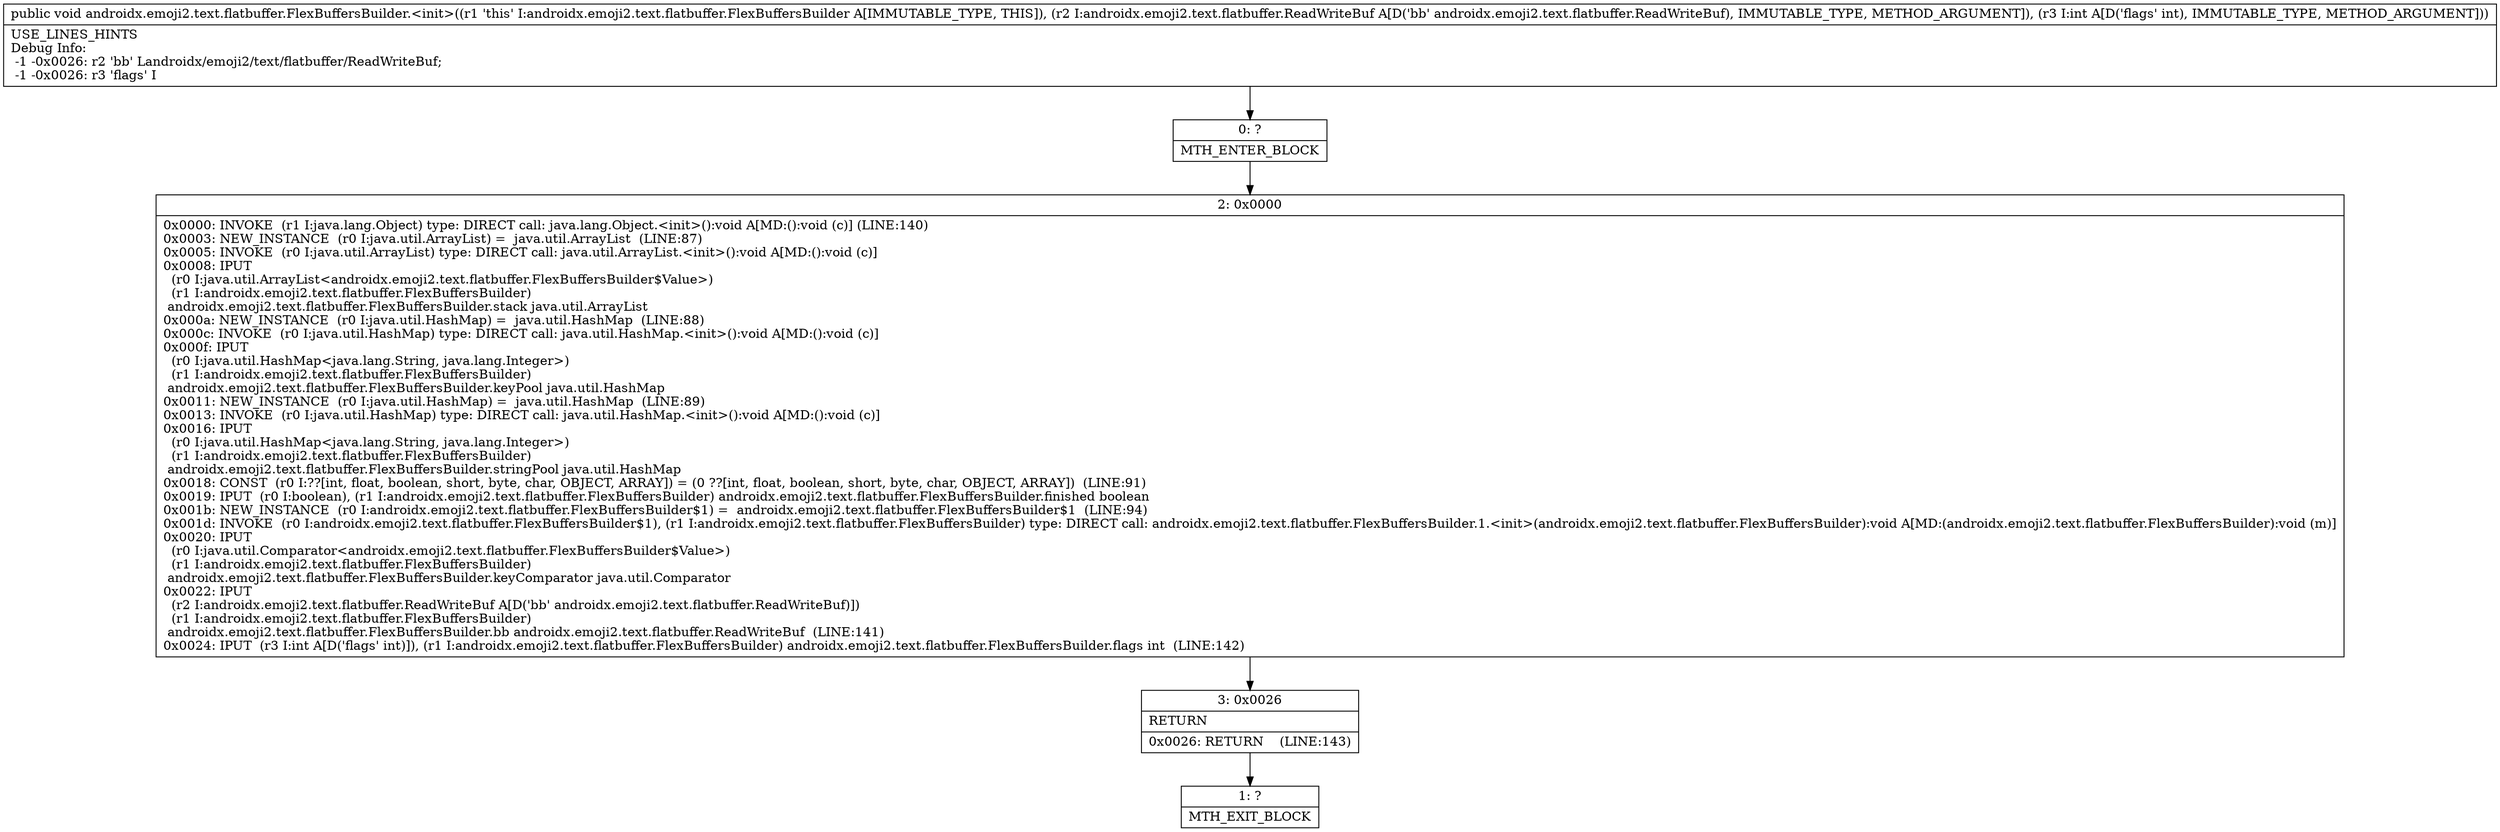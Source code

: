 digraph "CFG forandroidx.emoji2.text.flatbuffer.FlexBuffersBuilder.\<init\>(Landroidx\/emoji2\/text\/flatbuffer\/ReadWriteBuf;I)V" {
Node_0 [shape=record,label="{0\:\ ?|MTH_ENTER_BLOCK\l}"];
Node_2 [shape=record,label="{2\:\ 0x0000|0x0000: INVOKE  (r1 I:java.lang.Object) type: DIRECT call: java.lang.Object.\<init\>():void A[MD:():void (c)] (LINE:140)\l0x0003: NEW_INSTANCE  (r0 I:java.util.ArrayList) =  java.util.ArrayList  (LINE:87)\l0x0005: INVOKE  (r0 I:java.util.ArrayList) type: DIRECT call: java.util.ArrayList.\<init\>():void A[MD:():void (c)]\l0x0008: IPUT  \l  (r0 I:java.util.ArrayList\<androidx.emoji2.text.flatbuffer.FlexBuffersBuilder$Value\>)\l  (r1 I:androidx.emoji2.text.flatbuffer.FlexBuffersBuilder)\l androidx.emoji2.text.flatbuffer.FlexBuffersBuilder.stack java.util.ArrayList \l0x000a: NEW_INSTANCE  (r0 I:java.util.HashMap) =  java.util.HashMap  (LINE:88)\l0x000c: INVOKE  (r0 I:java.util.HashMap) type: DIRECT call: java.util.HashMap.\<init\>():void A[MD:():void (c)]\l0x000f: IPUT  \l  (r0 I:java.util.HashMap\<java.lang.String, java.lang.Integer\>)\l  (r1 I:androidx.emoji2.text.flatbuffer.FlexBuffersBuilder)\l androidx.emoji2.text.flatbuffer.FlexBuffersBuilder.keyPool java.util.HashMap \l0x0011: NEW_INSTANCE  (r0 I:java.util.HashMap) =  java.util.HashMap  (LINE:89)\l0x0013: INVOKE  (r0 I:java.util.HashMap) type: DIRECT call: java.util.HashMap.\<init\>():void A[MD:():void (c)]\l0x0016: IPUT  \l  (r0 I:java.util.HashMap\<java.lang.String, java.lang.Integer\>)\l  (r1 I:androidx.emoji2.text.flatbuffer.FlexBuffersBuilder)\l androidx.emoji2.text.flatbuffer.FlexBuffersBuilder.stringPool java.util.HashMap \l0x0018: CONST  (r0 I:??[int, float, boolean, short, byte, char, OBJECT, ARRAY]) = (0 ??[int, float, boolean, short, byte, char, OBJECT, ARRAY])  (LINE:91)\l0x0019: IPUT  (r0 I:boolean), (r1 I:androidx.emoji2.text.flatbuffer.FlexBuffersBuilder) androidx.emoji2.text.flatbuffer.FlexBuffersBuilder.finished boolean \l0x001b: NEW_INSTANCE  (r0 I:androidx.emoji2.text.flatbuffer.FlexBuffersBuilder$1) =  androidx.emoji2.text.flatbuffer.FlexBuffersBuilder$1  (LINE:94)\l0x001d: INVOKE  (r0 I:androidx.emoji2.text.flatbuffer.FlexBuffersBuilder$1), (r1 I:androidx.emoji2.text.flatbuffer.FlexBuffersBuilder) type: DIRECT call: androidx.emoji2.text.flatbuffer.FlexBuffersBuilder.1.\<init\>(androidx.emoji2.text.flatbuffer.FlexBuffersBuilder):void A[MD:(androidx.emoji2.text.flatbuffer.FlexBuffersBuilder):void (m)]\l0x0020: IPUT  \l  (r0 I:java.util.Comparator\<androidx.emoji2.text.flatbuffer.FlexBuffersBuilder$Value\>)\l  (r1 I:androidx.emoji2.text.flatbuffer.FlexBuffersBuilder)\l androidx.emoji2.text.flatbuffer.FlexBuffersBuilder.keyComparator java.util.Comparator \l0x0022: IPUT  \l  (r2 I:androidx.emoji2.text.flatbuffer.ReadWriteBuf A[D('bb' androidx.emoji2.text.flatbuffer.ReadWriteBuf)])\l  (r1 I:androidx.emoji2.text.flatbuffer.FlexBuffersBuilder)\l androidx.emoji2.text.flatbuffer.FlexBuffersBuilder.bb androidx.emoji2.text.flatbuffer.ReadWriteBuf  (LINE:141)\l0x0024: IPUT  (r3 I:int A[D('flags' int)]), (r1 I:androidx.emoji2.text.flatbuffer.FlexBuffersBuilder) androidx.emoji2.text.flatbuffer.FlexBuffersBuilder.flags int  (LINE:142)\l}"];
Node_3 [shape=record,label="{3\:\ 0x0026|RETURN\l|0x0026: RETURN    (LINE:143)\l}"];
Node_1 [shape=record,label="{1\:\ ?|MTH_EXIT_BLOCK\l}"];
MethodNode[shape=record,label="{public void androidx.emoji2.text.flatbuffer.FlexBuffersBuilder.\<init\>((r1 'this' I:androidx.emoji2.text.flatbuffer.FlexBuffersBuilder A[IMMUTABLE_TYPE, THIS]), (r2 I:androidx.emoji2.text.flatbuffer.ReadWriteBuf A[D('bb' androidx.emoji2.text.flatbuffer.ReadWriteBuf), IMMUTABLE_TYPE, METHOD_ARGUMENT]), (r3 I:int A[D('flags' int), IMMUTABLE_TYPE, METHOD_ARGUMENT]))  | USE_LINES_HINTS\lDebug Info:\l  \-1 \-0x0026: r2 'bb' Landroidx\/emoji2\/text\/flatbuffer\/ReadWriteBuf;\l  \-1 \-0x0026: r3 'flags' I\l}"];
MethodNode -> Node_0;Node_0 -> Node_2;
Node_2 -> Node_3;
Node_3 -> Node_1;
}

